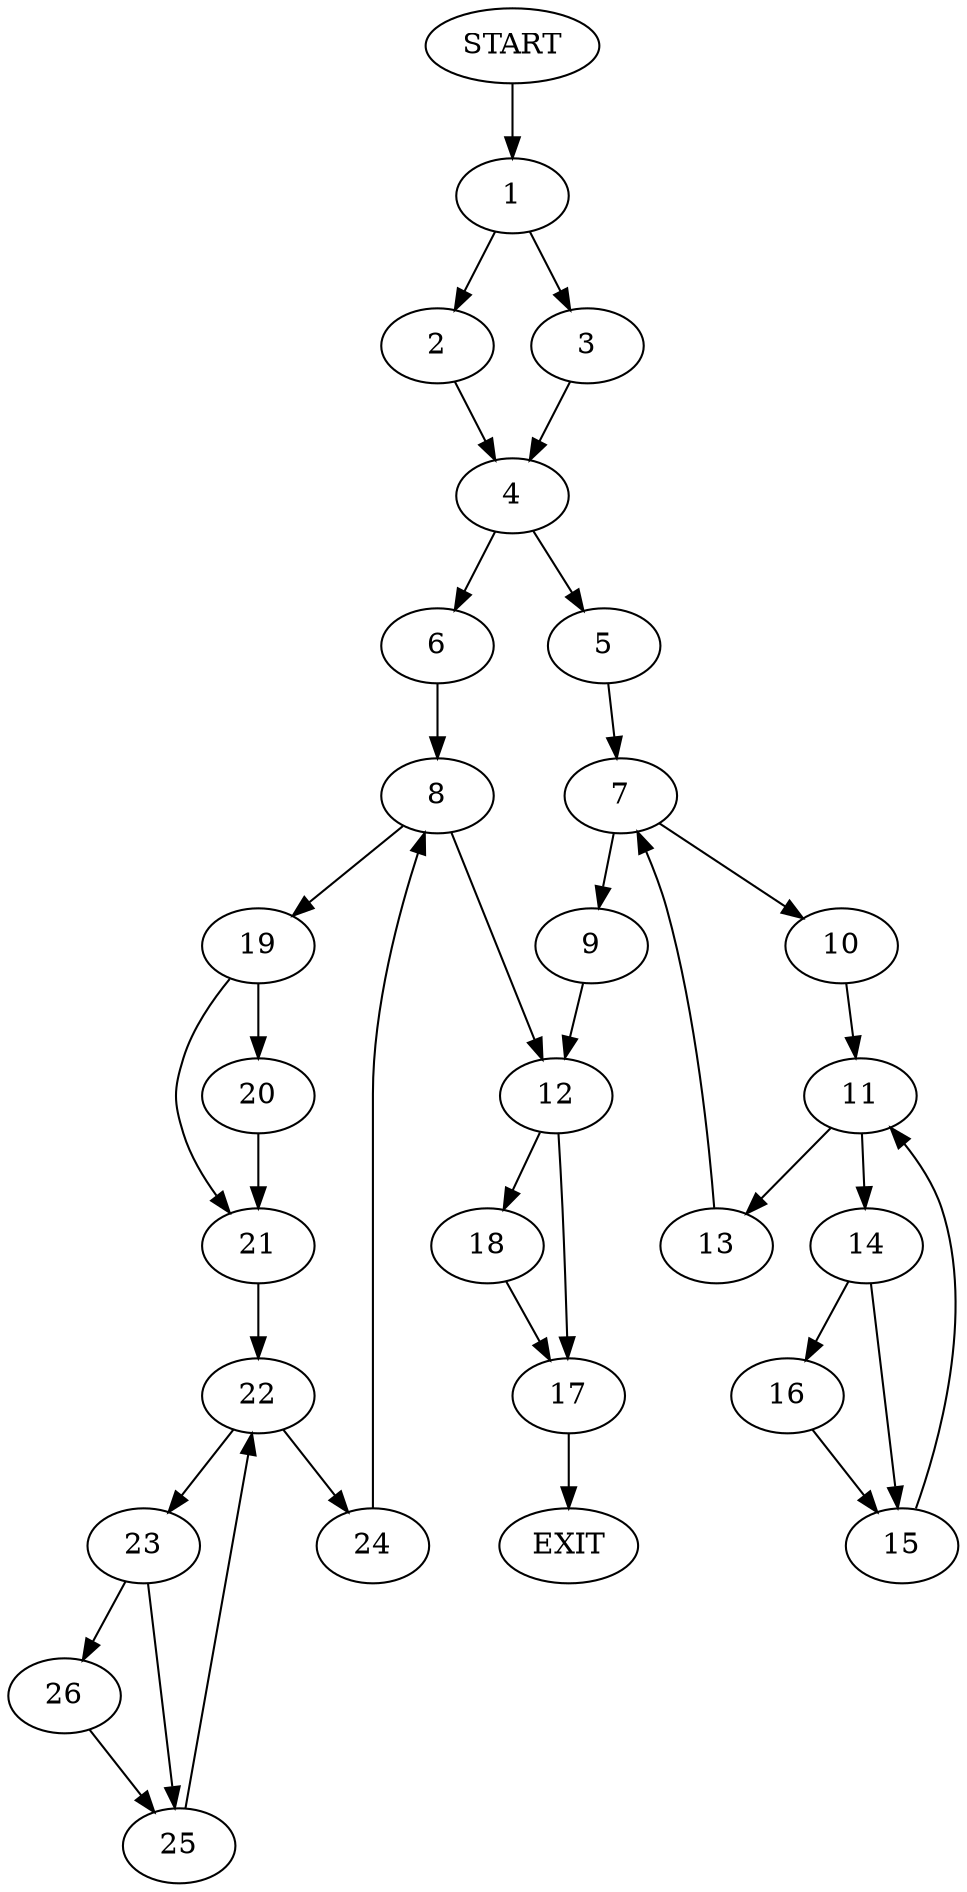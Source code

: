 digraph {
0 [label="START"]
27 [label="EXIT"]
0 -> 1
1 -> 2
1 -> 3
2 -> 4
3 -> 4
4 -> 5
4 -> 6
5 -> 7
6 -> 8
7 -> 9
7 -> 10
10 -> 11
9 -> 12
11 -> 13
11 -> 14
14 -> 15
14 -> 16
13 -> 7
15 -> 11
16 -> 15
12 -> 17
12 -> 18
8 -> 19
8 -> 12
19 -> 20
19 -> 21
20 -> 21
21 -> 22
22 -> 23
22 -> 24
24 -> 8
23 -> 25
23 -> 26
25 -> 22
26 -> 25
17 -> 27
18 -> 17
}
